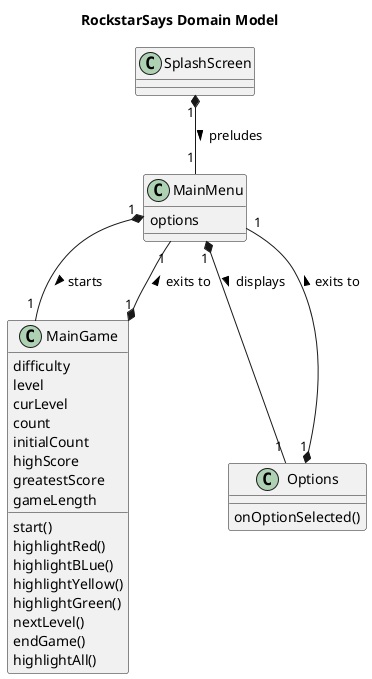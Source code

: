 @startuml

title RockstarSays Domain Model


class SplashScreen {

}
class MainGame {
difficulty
level
curLevel
count
initialCount
highScore
greatestScore
gameLength
start()
highlightRed()
highlightBLue()
highlightYellow()
highlightGreen()
nextLevel()
endGame()
highlightAll()
}
class MainMenu {
options
}
class Options {
onOptionSelected()
}

SplashScreen "1" *-- "1" MainMenu : preludes >
MainMenu "1" *-- "1" MainGame : starts >
MainMenu "1" *-- "1" Options : displays >
MainGame "1" *-- "1" MainMenu : exits to >
Options "1" *-- "1" MainMenu : exits to >

@enduml